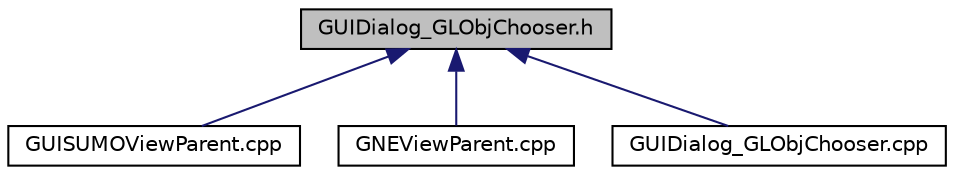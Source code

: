 digraph "GUIDialog_GLObjChooser.h"
{
  edge [fontname="Helvetica",fontsize="10",labelfontname="Helvetica",labelfontsize="10"];
  node [fontname="Helvetica",fontsize="10",shape=record];
  Node22 [label="GUIDialog_GLObjChooser.h",height=0.2,width=0.4,color="black", fillcolor="grey75", style="filled", fontcolor="black"];
  Node22 -> Node23 [dir="back",color="midnightblue",fontsize="10",style="solid",fontname="Helvetica"];
  Node23 [label="GUISUMOViewParent.cpp",height=0.2,width=0.4,color="black", fillcolor="white", style="filled",URL="$df/d67/_g_u_i_s_u_m_o_view_parent_8cpp.html"];
  Node22 -> Node24 [dir="back",color="midnightblue",fontsize="10",style="solid",fontname="Helvetica"];
  Node24 [label="GNEViewParent.cpp",height=0.2,width=0.4,color="black", fillcolor="white", style="filled",URL="$da/d40/_g_n_e_view_parent_8cpp.html"];
  Node22 -> Node25 [dir="back",color="midnightblue",fontsize="10",style="solid",fontname="Helvetica"];
  Node25 [label="GUIDialog_GLObjChooser.cpp",height=0.2,width=0.4,color="black", fillcolor="white", style="filled",URL="$d9/d81/_g_u_i_dialog___g_l_obj_chooser_8cpp.html"];
}
